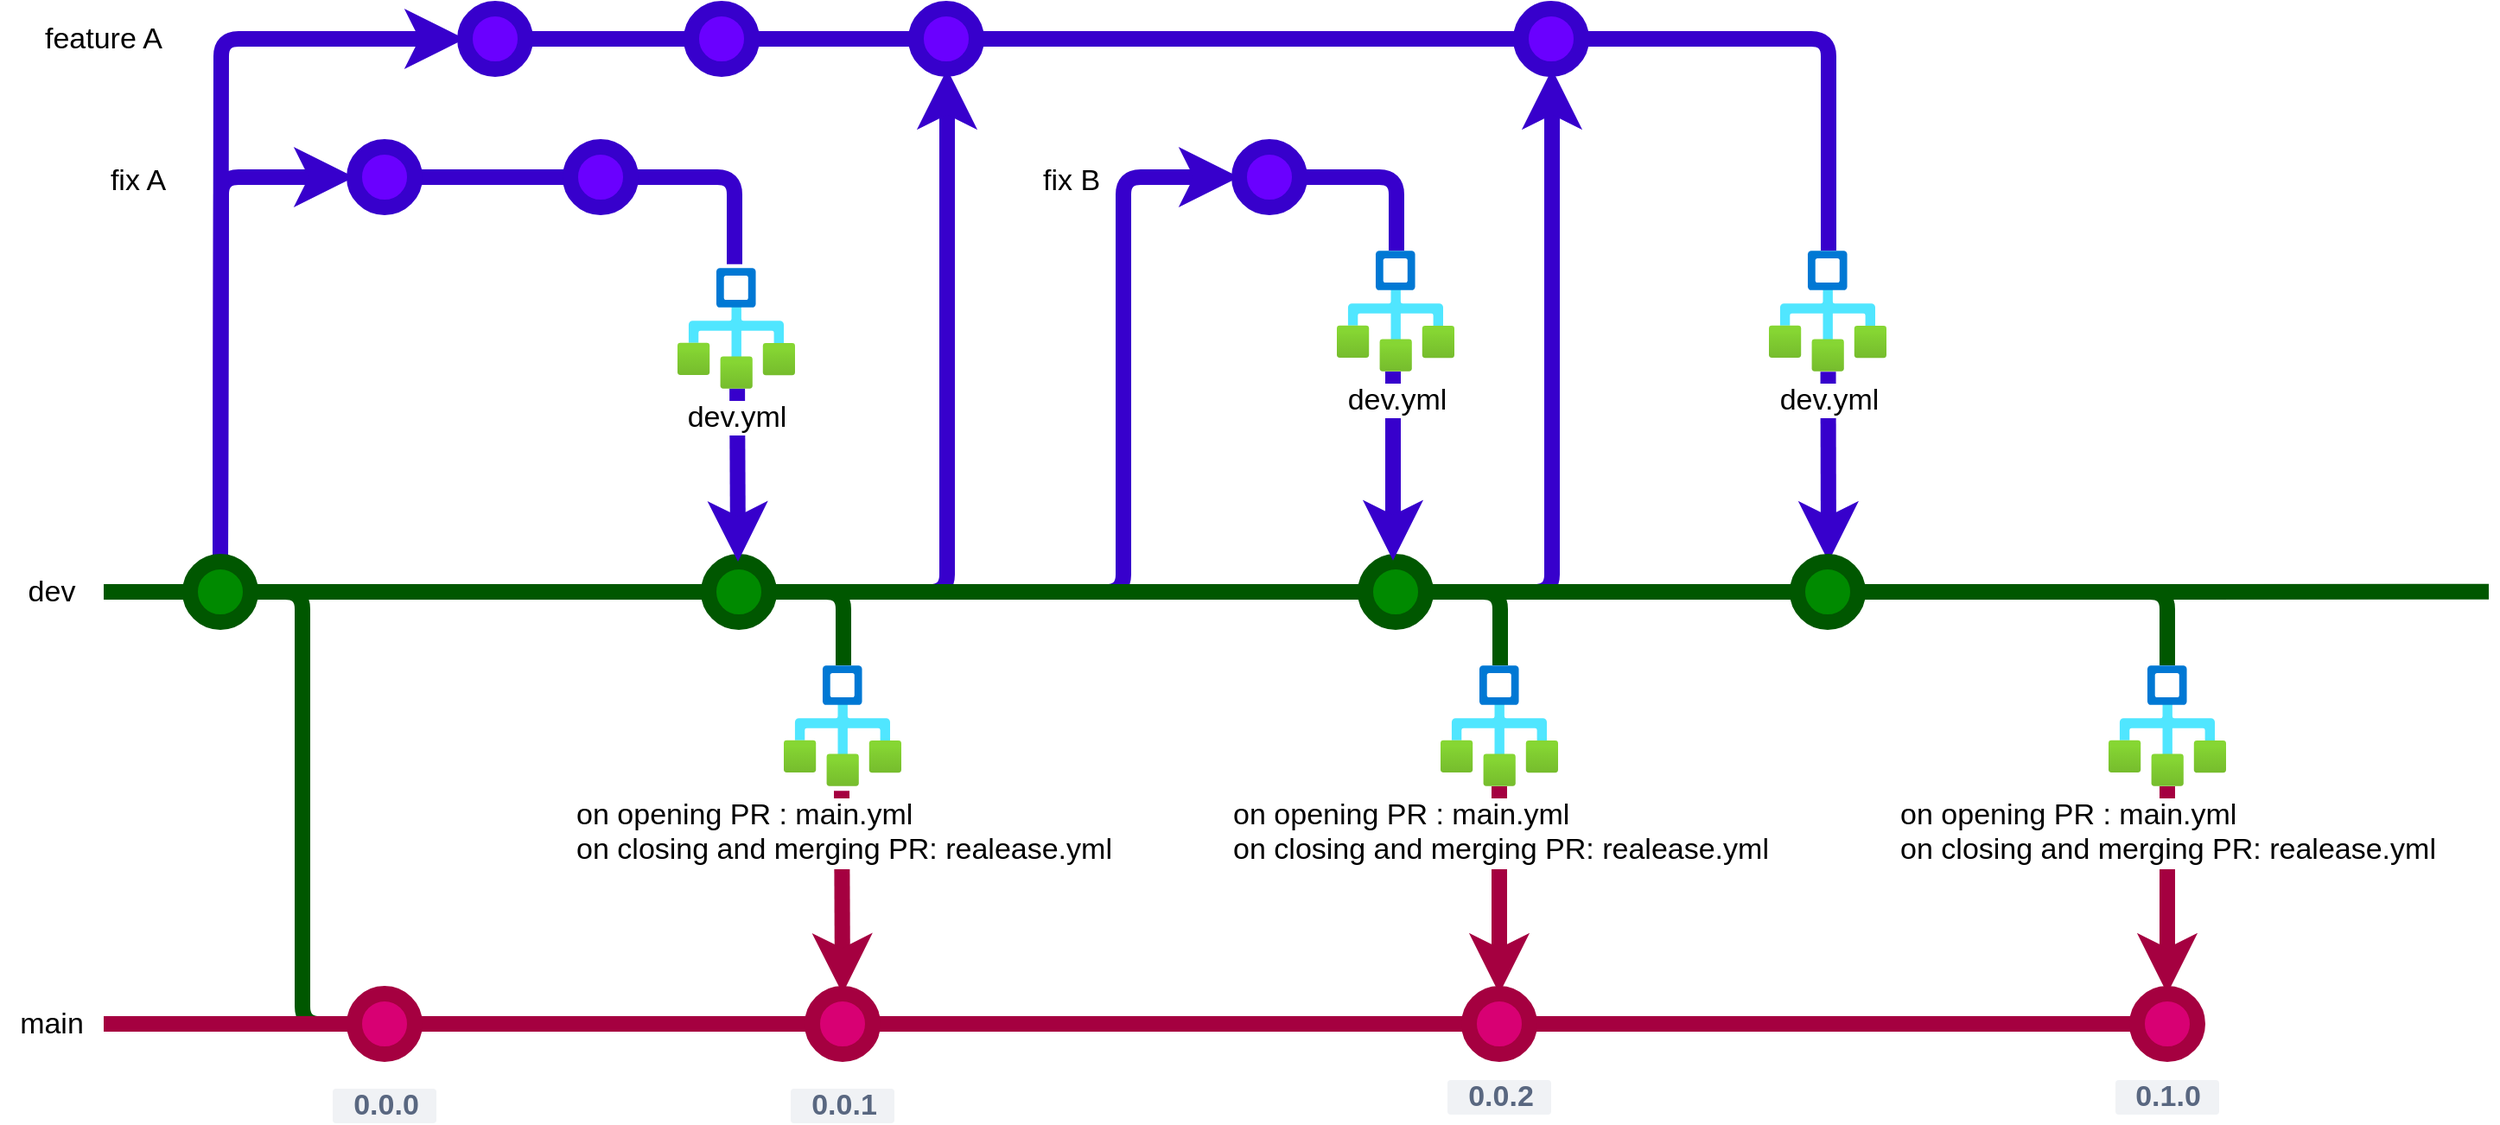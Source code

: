 <mxfile>
    <diagram id="rz2o2xeyBaLNGLrqgSCY" name="Page-1">
        <mxGraphModel dx="642" dy="1147" grid="1" gridSize="10" guides="1" tooltips="1" connect="1" arrows="1" fold="1" page="1" pageScale="1" pageWidth="827" pageHeight="1169" math="0" shadow="0">
            <root>
                <mxCell id="0"/>
                <mxCell id="1" parent="0"/>
                <mxCell id="42" style="edgeStyle=elbowEdgeStyle;html=1;exitX=1;exitY=0.5;exitDx=0;exitDy=0;entryX=0;entryY=0.5;entryDx=0;entryDy=0;strokeWidth=9;endArrow=none;endFill=0;fillColor=#d80073;strokeColor=#A50040;" edge="1" parent="1" source="5" target="41">
                    <mxGeometry relative="1" as="geometry"/>
                </mxCell>
                <mxCell id="5" value="" style="ellipse;whiteSpace=wrap;html=1;aspect=fixed;fillColor=#d80073;fontColor=#ffffff;strokeColor=#A50040;strokeWidth=9;" vertex="1" parent="1">
                    <mxGeometry x="315" y="650" width="35" height="35" as="geometry"/>
                </mxCell>
                <mxCell id="6" value="main" style="text;html=1;strokeColor=none;fillColor=none;align=center;verticalAlign=middle;whiteSpace=wrap;rounded=0;strokeWidth=9;fontSize=17;labelBackgroundColor=default;" vertex="1" parent="1">
                    <mxGeometry x="110" y="652.5" width="60" height="30" as="geometry"/>
                </mxCell>
                <mxCell id="12" value="0.0.0" style="dashed=0;html=1;fillColor=#F0F2F5;strokeColor=none;align=center;rounded=1;arcSize=10;fontColor=#596780;fontStyle=1;fontSize=17;shadow=0;strokeWidth=9;fontFamily=Helvetica;" vertex="1" parent="1">
                    <mxGeometry x="302.5" y="705" width="60" height="20" as="geometry"/>
                </mxCell>
                <mxCell id="17" value="feature A" style="text;html=1;strokeColor=none;fillColor=none;align=center;verticalAlign=middle;whiteSpace=wrap;rounded=0;strokeWidth=9;fontSize=17;labelBackgroundColor=default;" vertex="1" parent="1">
                    <mxGeometry x="130" y="82.5" width="80" height="30" as="geometry"/>
                </mxCell>
                <mxCell id="20" value="fix A" style="text;html=1;strokeColor=none;fillColor=none;align=center;verticalAlign=middle;whiteSpace=wrap;rounded=0;strokeWidth=9;fontSize=17;labelBackgroundColor=default;" vertex="1" parent="1">
                    <mxGeometry x="160" y="165" width="60" height="30" as="geometry"/>
                </mxCell>
                <mxCell id="27" style="edgeStyle=elbowEdgeStyle;html=1;exitX=0.5;exitY=0;exitDx=0;exitDy=0;entryX=0;entryY=0.5;entryDx=0;entryDy=0;strokeWidth=9;endArrow=classic;endFill=1;fillColor=#6a00ff;strokeColor=#3700CC;" edge="1" parent="1" source="22" target="19">
                    <mxGeometry relative="1" as="geometry">
                        <mxPoint x="245.1" y="156.86" as="targetPoint"/>
                        <Array as="points">
                            <mxPoint x="238" y="180"/>
                        </Array>
                    </mxGeometry>
                </mxCell>
                <mxCell id="28" style="edgeStyle=elbowEdgeStyle;html=1;exitX=0.5;exitY=0;exitDx=0;exitDy=0;entryX=0;entryY=0.5;entryDx=0;entryDy=0;strokeWidth=9;endArrow=classic;endFill=1;fillColor=#6a00ff;strokeColor=#3700CC;ignoreEdge=0;startFill=1;orthogonal=0;fixDash=0;rounded=1;" edge="1" parent="1" source="22" target="16">
                    <mxGeometry relative="1" as="geometry">
                        <Array as="points">
                            <mxPoint x="238" y="160"/>
                        </Array>
                    </mxGeometry>
                </mxCell>
                <mxCell id="36" style="edgeStyle=elbowEdgeStyle;html=1;exitX=1;exitY=0.5;exitDx=0;exitDy=0;entryX=0;entryY=0.5;entryDx=0;entryDy=0;strokeWidth=9;endArrow=none;endFill=0;fillColor=#008a00;strokeColor=#005700;" edge="1" parent="1" source="22" target="35">
                    <mxGeometry relative="1" as="geometry"/>
                </mxCell>
                <mxCell id="22" value="" style="ellipse;whiteSpace=wrap;html=1;aspect=fixed;fillColor=#008a00;fontColor=#ffffff;strokeColor=#005700;strokeWidth=9;" vertex="1" parent="1">
                    <mxGeometry x="220" y="400" width="35" height="35" as="geometry"/>
                </mxCell>
                <mxCell id="23" value="dev" style="text;html=1;strokeColor=none;fillColor=none;align=center;verticalAlign=middle;whiteSpace=wrap;rounded=0;strokeWidth=9;fontSize=17;labelBackgroundColor=default;" vertex="1" parent="1">
                    <mxGeometry x="110" y="402.5" width="60" height="30" as="geometry"/>
                </mxCell>
                <mxCell id="24" value="" style="endArrow=none;html=1;edgeStyle=elbowEdgeStyle;entryX=0;entryY=0.5;entryDx=0;entryDy=0;endFill=0;strokeWidth=9;fillColor=#008a00;strokeColor=#005700;" edge="1" parent="1" source="22" target="5">
                    <mxGeometry width="50" height="50" relative="1" as="geometry">
                        <mxPoint x="370" y="530" as="sourcePoint"/>
                        <mxPoint x="420" y="480" as="targetPoint"/>
                    </mxGeometry>
                </mxCell>
                <mxCell id="25" value="" style="endArrow=none;html=1;edgeStyle=elbowEdgeStyle;entryX=0;entryY=0.5;entryDx=0;entryDy=0;endFill=0;strokeWidth=9;exitX=1;exitY=0.5;exitDx=0;exitDy=0;fillColor=#d80073;strokeColor=#A50040;" edge="1" parent="1" source="6" target="5">
                    <mxGeometry width="50" height="50" relative="1" as="geometry">
                        <mxPoint x="265" y="547.5" as="sourcePoint"/>
                        <mxPoint x="325.0" y="677.5" as="targetPoint"/>
                    </mxGeometry>
                </mxCell>
                <mxCell id="26" value="" style="endArrow=none;html=1;edgeStyle=elbowEdgeStyle;endFill=0;strokeWidth=9;exitX=1;exitY=0.5;exitDx=0;exitDy=0;entryX=0;entryY=0.5;entryDx=0;entryDy=0;fillColor=#008a00;strokeColor=#005700;" edge="1" parent="1" source="23" target="22">
                    <mxGeometry width="50" height="50" relative="1" as="geometry">
                        <mxPoint x="135" y="480" as="sourcePoint"/>
                        <mxPoint x="200" y="418" as="targetPoint"/>
                    </mxGeometry>
                </mxCell>
                <mxCell id="31" style="edgeStyle=elbowEdgeStyle;html=1;exitX=1;exitY=0.5;exitDx=0;exitDy=0;entryX=0;entryY=0.5;entryDx=0;entryDy=0;strokeWidth=9;endArrow=none;endFill=0;fillColor=#6a00ff;strokeColor=#3700CC;" edge="1" parent="1" source="19" target="29">
                    <mxGeometry relative="1" as="geometry"/>
                </mxCell>
                <mxCell id="19" value="" style="ellipse;whiteSpace=wrap;html=1;aspect=fixed;fillColor=#6a00ff;fontColor=#ffffff;strokeColor=#3700CC;strokeWidth=9;" vertex="1" parent="1">
                    <mxGeometry x="315" y="160" width="35" height="35" as="geometry"/>
                </mxCell>
                <mxCell id="34" style="edgeStyle=elbowEdgeStyle;html=1;exitX=1;exitY=0.5;exitDx=0;exitDy=0;entryX=0;entryY=0.5;entryDx=0;entryDy=0;strokeWidth=9;endArrow=none;endFill=0;fillColor=#6a00ff;strokeColor=#3700CC;" edge="1" parent="1" source="16" target="33">
                    <mxGeometry relative="1" as="geometry"/>
                </mxCell>
                <mxCell id="16" value="" style="ellipse;whiteSpace=wrap;html=1;aspect=fixed;fillColor=#6a00ff;fontColor=#ffffff;strokeColor=#3700CC;strokeWidth=9;" vertex="1" parent="1">
                    <mxGeometry x="379" y="80" width="35" height="35" as="geometry"/>
                </mxCell>
                <mxCell id="39" style="edgeStyle=elbowEdgeStyle;html=1;exitX=1;exitY=0.5;exitDx=0;exitDy=0;entryX=0.492;entryY=-0.031;entryDx=0;entryDy=0;entryPerimeter=0;strokeWidth=9;endArrow=none;endFill=0;fillColor=#6a00ff;strokeColor=#3700CC;" edge="1" parent="1" source="29" target="38">
                    <mxGeometry relative="1" as="geometry">
                        <Array as="points">
                            <mxPoint x="535" y="190"/>
                            <mxPoint x="520" y="180"/>
                        </Array>
                    </mxGeometry>
                </mxCell>
                <mxCell id="29" value="" style="ellipse;whiteSpace=wrap;html=1;aspect=fixed;fillColor=#6a00ff;fontColor=#ffffff;strokeColor=#3700CC;strokeWidth=9;" vertex="1" parent="1">
                    <mxGeometry x="440" y="160" width="35" height="35" as="geometry"/>
                </mxCell>
                <mxCell id="48" style="edgeStyle=elbowEdgeStyle;html=1;exitX=1;exitY=0.5;exitDx=0;exitDy=0;entryX=0;entryY=0.5;entryDx=0;entryDy=0;strokeWidth=9;endArrow=none;endFill=0;fillColor=#6a00ff;strokeColor=#3700CC;" edge="1" parent="1" source="33" target="47">
                    <mxGeometry relative="1" as="geometry"/>
                </mxCell>
                <mxCell id="33" value="" style="ellipse;whiteSpace=wrap;html=1;aspect=fixed;fillColor=#6a00ff;fontColor=#ffffff;strokeColor=#3700CC;strokeWidth=9;" vertex="1" parent="1">
                    <mxGeometry x="510" y="80" width="35" height="35" as="geometry"/>
                </mxCell>
                <mxCell id="49" style="edgeStyle=elbowEdgeStyle;html=1;exitX=1;exitY=0.5;exitDx=0;exitDy=0;entryX=0.5;entryY=1;entryDx=0;entryDy=0;strokeWidth=9;endArrow=classic;endFill=1;fillColor=#6a00ff;strokeColor=#3700CC;" edge="1" parent="1" source="35" target="47">
                    <mxGeometry relative="1" as="geometry">
                        <Array as="points">
                            <mxPoint x="658" y="260"/>
                        </Array>
                    </mxGeometry>
                </mxCell>
                <mxCell id="54" style="edgeStyle=elbowEdgeStyle;html=1;exitX=1;exitY=0.5;exitDx=0;exitDy=0;entryX=0;entryY=0.5;entryDx=0;entryDy=0;strokeWidth=9;endArrow=classic;endFill=1;fillColor=#6a00ff;strokeColor=#3700CC;" edge="1" parent="1" source="35" target="53">
                    <mxGeometry relative="1" as="geometry">
                        <Array as="points">
                            <mxPoint x="760" y="250"/>
                            <mxPoint x="730" y="280"/>
                            <mxPoint x="750" y="210"/>
                            <mxPoint x="810" y="240"/>
                            <mxPoint x="770" y="270"/>
                            <mxPoint x="810" y="280"/>
                        </Array>
                    </mxGeometry>
                </mxCell>
                <mxCell id="58" style="edgeStyle=elbowEdgeStyle;html=1;exitX=1;exitY=0.5;exitDx=0;exitDy=0;entryX=0;entryY=0.5;entryDx=0;entryDy=0;strokeWidth=9;endArrow=none;endFill=0;fillColor=#008a00;strokeColor=#005700;" edge="1" parent="1" source="35" target="57">
                    <mxGeometry relative="1" as="geometry"/>
                </mxCell>
                <mxCell id="35" value="" style="ellipse;whiteSpace=wrap;html=1;aspect=fixed;fillColor=#008a00;fontColor=#ffffff;strokeColor=#005700;strokeWidth=9;" vertex="1" parent="1">
                    <mxGeometry x="520" y="400" width="35" height="35" as="geometry"/>
                </mxCell>
                <mxCell id="40" value="" style="edgeStyle=elbowEdgeStyle;html=1;strokeWidth=9;endArrow=classic;endFill=1;exitX=0.508;exitY=0.998;exitDx=0;exitDy=0;exitPerimeter=0;entryX=0.5;entryY=0;entryDx=0;entryDy=0;fillColor=#6a00ff;strokeColor=#3700CC;" edge="1" parent="1" source="38" target="35">
                    <mxGeometry relative="1" as="geometry"/>
                </mxCell>
                <mxCell id="38" value="dev.yml" style="aspect=fixed;html=1;points=[];align=center;image;fontSize=17;image=img/lib/azure2/general/Workflow.svg;strokeWidth=9;" vertex="1" parent="1">
                    <mxGeometry x="502" y="230" width="68" height="70" as="geometry"/>
                </mxCell>
                <mxCell id="46" style="edgeStyle=elbowEdgeStyle;html=1;exitX=0.5;exitY=0;exitDx=0;exitDy=0;entryX=0.478;entryY=1.038;entryDx=0;entryDy=0;entryPerimeter=0;strokeWidth=9;endArrow=none;endFill=0;fillColor=#d80073;strokeColor=#A50040;startArrow=classic;startFill=1;" edge="1" parent="1" source="41" target="44">
                    <mxGeometry relative="1" as="geometry"/>
                </mxCell>
                <mxCell id="67" style="edgeStyle=elbowEdgeStyle;html=1;exitX=1;exitY=0.5;exitDx=0;exitDy=0;entryX=0;entryY=0.5;entryDx=0;entryDy=0;strokeWidth=9;endArrow=none;endFill=0;fillColor=#d80073;strokeColor=#A50040;" edge="1" parent="1" source="41" target="62">
                    <mxGeometry relative="1" as="geometry"/>
                </mxCell>
                <mxCell id="41" value="" style="ellipse;whiteSpace=wrap;html=1;aspect=fixed;fillColor=#d80073;fontColor=#ffffff;strokeColor=#A50040;strokeWidth=9;" vertex="1" parent="1">
                    <mxGeometry x="580" y="650" width="35" height="35" as="geometry"/>
                </mxCell>
                <mxCell id="45" value="" style="edgeStyle=elbowEdgeStyle;html=1;exitX=1;exitY=0.5;exitDx=0;exitDy=0;entryX=0.5;entryY=0;entryDx=0;entryDy=0;strokeWidth=9;endArrow=none;endFill=0;fillColor=#008a00;strokeColor=#005700;" edge="1" parent="1" source="35" target="44">
                    <mxGeometry relative="1" as="geometry">
                        <mxPoint x="555.0" y="417.5" as="sourcePoint"/>
                        <mxPoint x="597.5" y="580" as="targetPoint"/>
                        <Array as="points">
                            <mxPoint x="598" y="430"/>
                        </Array>
                    </mxGeometry>
                </mxCell>
                <mxCell id="44" value="&lt;div style=&quot;text-align: left; font-size: 17px;&quot;&gt;on opening PR : main.yml&lt;/div&gt;&lt;div style=&quot;text-align: left; font-size: 17px;&quot;&gt;on closing and merging PR: realease.yml&lt;/div&gt;" style="aspect=fixed;html=1;points=[];align=center;image;fontSize=17;image=img/lib/azure2/general/Workflow.svg;strokeWidth=9;" vertex="1" parent="1">
                    <mxGeometry x="563.5" y="460" width="68" height="70" as="geometry"/>
                </mxCell>
                <mxCell id="55" style="edgeStyle=elbowEdgeStyle;html=1;exitX=1;exitY=0.5;exitDx=0;exitDy=0;entryX=0;entryY=0.5;entryDx=0;entryDy=0;strokeWidth=9;endArrow=none;endFill=0;fillColor=#6a00ff;strokeColor=#3700CC;" edge="1" parent="1" source="47" target="51">
                    <mxGeometry relative="1" as="geometry"/>
                </mxCell>
                <mxCell id="47" value="" style="ellipse;whiteSpace=wrap;html=1;aspect=fixed;fillColor=#6a00ff;fontColor=#ffffff;strokeColor=#3700CC;strokeWidth=9;" vertex="1" parent="1">
                    <mxGeometry x="640" y="80" width="35" height="35" as="geometry"/>
                </mxCell>
                <mxCell id="50" value="0.0.1" style="dashed=0;html=1;fillColor=#F0F2F5;strokeColor=none;align=center;rounded=1;arcSize=10;fontColor=#596780;fontStyle=1;fontSize=17;shadow=0;strokeWidth=9;fontFamily=Helvetica;" vertex="1" parent="1">
                    <mxGeometry x="567.5" y="705" width="60" height="20" as="geometry"/>
                </mxCell>
                <mxCell id="70" style="edgeStyle=elbowEdgeStyle;html=1;exitX=0.504;exitY=1.002;exitDx=0;exitDy=0;entryX=0.5;entryY=0;entryDx=0;entryDy=0;strokeWidth=9;endArrow=classic;endFill=1;fillColor=#6a00ff;strokeColor=#3700CC;startArrow=none;exitPerimeter=0;" edge="1" parent="1" source="85" target="69">
                    <mxGeometry relative="1" as="geometry">
                        <Array as="points">
                            <mxPoint x="1168" y="340"/>
                        </Array>
                    </mxGeometry>
                </mxCell>
                <mxCell id="51" value="" style="ellipse;whiteSpace=wrap;html=1;aspect=fixed;fillColor=#6a00ff;fontColor=#ffffff;strokeColor=#3700CC;strokeWidth=9;" vertex="1" parent="1">
                    <mxGeometry x="990" y="80" width="35" height="35" as="geometry"/>
                </mxCell>
                <mxCell id="53" value="" style="ellipse;whiteSpace=wrap;html=1;aspect=fixed;fillColor=#6a00ff;fontColor=#ffffff;strokeColor=#3700CC;strokeWidth=9;" vertex="1" parent="1">
                    <mxGeometry x="827" y="160" width="35" height="35" as="geometry"/>
                </mxCell>
                <mxCell id="56" value="fix B" style="text;html=1;strokeColor=none;fillColor=none;align=center;verticalAlign=middle;whiteSpace=wrap;rounded=0;strokeWidth=9;fontSize=17;labelBackgroundColor=default;" vertex="1" parent="1">
                    <mxGeometry x="700" y="165" width="60" height="30" as="geometry"/>
                </mxCell>
                <mxCell id="71" style="edgeStyle=elbowEdgeStyle;html=1;exitX=1;exitY=0.5;exitDx=0;exitDy=0;entryX=0.5;entryY=1;entryDx=0;entryDy=0;strokeWidth=9;endArrow=classic;endFill=1;fillColor=#6a00ff;strokeColor=#3700CC;" edge="1" parent="1" source="57" target="51">
                    <mxGeometry relative="1" as="geometry">
                        <Array as="points">
                            <mxPoint x="1008" y="270"/>
                        </Array>
                    </mxGeometry>
                </mxCell>
                <mxCell id="72" style="edgeStyle=elbowEdgeStyle;html=1;exitX=1;exitY=0.5;exitDx=0;exitDy=0;entryX=0;entryY=0.5;entryDx=0;entryDy=0;strokeWidth=9;endArrow=none;endFill=0;fillColor=#008a00;strokeColor=#005700;" edge="1" parent="1" source="57" target="69">
                    <mxGeometry relative="1" as="geometry"/>
                </mxCell>
                <mxCell id="57" value="" style="ellipse;whiteSpace=wrap;html=1;aspect=fixed;fillColor=#008a00;fontColor=#ffffff;strokeColor=#005700;strokeWidth=9;" vertex="1" parent="1">
                    <mxGeometry x="900" y="400" width="35" height="35" as="geometry"/>
                </mxCell>
                <mxCell id="61" value="" style="edgeStyle=elbowEdgeStyle;html=1;exitX=1;exitY=0.5;exitDx=0;exitDy=0;entryX=0.5;entryY=0;entryDx=0;entryDy=0;strokeWidth=9;endArrow=none;endFill=0;fillColor=#6a00ff;strokeColor=#3700CC;" edge="1" parent="1" source="53" target="60">
                    <mxGeometry relative="1" as="geometry">
                        <mxPoint x="815" y="157.5" as="sourcePoint"/>
                        <mxPoint x="917.5" y="400" as="targetPoint"/>
                        <Array as="points">
                            <mxPoint x="918" y="190"/>
                        </Array>
                    </mxGeometry>
                </mxCell>
                <mxCell id="66" style="edgeStyle=elbowEdgeStyle;html=1;exitX=0.5;exitY=0;exitDx=0;exitDy=0;strokeWidth=9;endArrow=none;endFill=0;fillColor=#d80073;strokeColor=#A50040;startArrow=classic;startFill=1;" edge="1" parent="1" source="62" target="64">
                    <mxGeometry relative="1" as="geometry"/>
                </mxCell>
                <mxCell id="79" style="edgeStyle=elbowEdgeStyle;html=1;exitX=1;exitY=0.5;exitDx=0;exitDy=0;entryX=0;entryY=0.5;entryDx=0;entryDy=0;strokeWidth=9;startArrow=none;startFill=0;endArrow=none;endFill=0;fillColor=#d80073;strokeColor=#A50040;" edge="1" parent="1" source="62" target="73">
                    <mxGeometry relative="1" as="geometry"/>
                </mxCell>
                <mxCell id="62" value="" style="ellipse;whiteSpace=wrap;html=1;aspect=fixed;fillColor=#d80073;fontColor=#ffffff;strokeColor=#A50040;strokeWidth=9;" vertex="1" parent="1">
                    <mxGeometry x="960" y="650" width="35" height="35" as="geometry"/>
                </mxCell>
                <mxCell id="65" value="" style="edgeStyle=elbowEdgeStyle;html=1;exitX=1;exitY=0.5;exitDx=0;exitDy=0;entryX=0.5;entryY=0;entryDx=0;entryDy=0;strokeWidth=9;endArrow=none;endFill=0;fillColor=#008a00;strokeColor=#005700;" edge="1" parent="1" source="57" target="64">
                    <mxGeometry relative="1" as="geometry">
                        <mxPoint x="935" y="417.5" as="sourcePoint"/>
                        <mxPoint x="977.5" y="580" as="targetPoint"/>
                        <Array as="points">
                            <mxPoint x="978" y="430"/>
                        </Array>
                    </mxGeometry>
                </mxCell>
                <mxCell id="64" value="&lt;div style=&quot;text-align: left; font-size: 17px;&quot;&gt;on opening PR : main.yml&lt;/div&gt;&lt;div style=&quot;text-align: left; font-size: 17px;&quot;&gt;on closing and merging PR: realease.yml&lt;/div&gt;" style="aspect=fixed;html=1;points=[];align=center;image;fontSize=17;image=img/lib/azure2/general/Workflow.svg;strokeWidth=9;" vertex="1" parent="1">
                    <mxGeometry x="943.5" y="460" width="68" height="70" as="geometry"/>
                </mxCell>
                <mxCell id="68" value="0.0.2" style="dashed=0;html=1;fillColor=#F0F2F5;strokeColor=none;align=center;rounded=1;arcSize=10;fontColor=#596780;fontStyle=1;fontSize=17;shadow=0;strokeWidth=9;fontFamily=Helvetica;" vertex="1" parent="1">
                    <mxGeometry x="947.5" y="700" width="60" height="20" as="geometry"/>
                </mxCell>
                <mxCell id="78" style="edgeStyle=elbowEdgeStyle;html=1;exitX=1;exitY=0.5;exitDx=0;exitDy=0;strokeWidth=9;startArrow=none;startFill=0;endArrow=none;endFill=0;fillColor=#008a00;strokeColor=#005700;" edge="1" parent="1" source="69">
                    <mxGeometry relative="1" as="geometry">
                        <mxPoint x="1550" y="417.333" as="targetPoint"/>
                    </mxGeometry>
                </mxCell>
                <mxCell id="69" value="" style="ellipse;whiteSpace=wrap;html=1;aspect=fixed;fillColor=#008a00;fontColor=#ffffff;strokeColor=#005700;strokeWidth=9;" vertex="1" parent="1">
                    <mxGeometry x="1150" y="400" width="35" height="35" as="geometry"/>
                </mxCell>
                <mxCell id="77" style="edgeStyle=elbowEdgeStyle;html=1;exitX=0.5;exitY=0;exitDx=0;exitDy=0;strokeWidth=9;startArrow=classic;startFill=1;endArrow=none;endFill=0;fillColor=#d80073;strokeColor=#A50040;" edge="1" parent="1" source="73" target="75">
                    <mxGeometry relative="1" as="geometry"/>
                </mxCell>
                <mxCell id="73" value="" style="ellipse;whiteSpace=wrap;html=1;aspect=fixed;fillColor=#d80073;fontColor=#ffffff;strokeColor=#A50040;strokeWidth=9;" vertex="1" parent="1">
                    <mxGeometry x="1346.5" y="650" width="35" height="35" as="geometry"/>
                </mxCell>
                <mxCell id="76" value="" style="edgeStyle=elbowEdgeStyle;html=1;exitX=1;exitY=0.5;exitDx=0;exitDy=0;entryX=0.5;entryY=0;entryDx=0;entryDy=0;strokeWidth=9;startArrow=none;startFill=0;endArrow=none;endFill=1;fillColor=#008a00;strokeColor=#005700;" edge="1" parent="1" source="69" target="75">
                    <mxGeometry relative="1" as="geometry">
                        <mxPoint x="1185" y="417.5" as="sourcePoint"/>
                        <mxPoint x="1240.5" y="650" as="targetPoint"/>
                        <Array as="points">
                            <mxPoint x="1364" y="440"/>
                        </Array>
                    </mxGeometry>
                </mxCell>
                <mxCell id="75" value="&lt;div style=&quot;text-align: left; font-size: 17px;&quot;&gt;on opening PR : main.yml&lt;/div&gt;&lt;div style=&quot;text-align: left; font-size: 17px;&quot;&gt;on closing and merging PR: realease.yml&lt;/div&gt;" style="aspect=fixed;html=1;points=[];align=center;image;fontSize=17;image=img/lib/azure2/general/Workflow.svg;strokeWidth=9;" vertex="1" parent="1">
                    <mxGeometry x="1330" y="460" width="68" height="70" as="geometry"/>
                </mxCell>
                <mxCell id="80" value="0.1.0" style="dashed=0;html=1;fillColor=#F0F2F5;strokeColor=none;align=center;rounded=1;arcSize=10;fontColor=#596780;fontStyle=1;fontSize=17;shadow=0;strokeWidth=9;fontFamily=Helvetica;" vertex="1" parent="1">
                    <mxGeometry x="1334" y="700" width="60" height="20" as="geometry"/>
                </mxCell>
                <mxCell id="81" value="" style="edgeStyle=elbowEdgeStyle;html=1;strokeWidth=9;endArrow=classic;endFill=1;fillColor=#6a00ff;strokeColor=#3700CC;entryX=0.443;entryY=-0.019;entryDx=0;entryDy=0;entryPerimeter=0;" edge="1" parent="1" target="57">
                    <mxGeometry relative="1" as="geometry">
                        <mxPoint x="916" y="290" as="sourcePoint"/>
                        <mxPoint x="920" y="400" as="targetPoint"/>
                        <Array as="points">
                            <mxPoint x="916" y="350"/>
                        </Array>
                    </mxGeometry>
                </mxCell>
                <mxCell id="60" value="dev.yml" style="aspect=fixed;html=1;points=[];align=center;image;fontSize=17;image=img/lib/azure2/general/Workflow.svg;strokeWidth=9;" vertex="1" parent="1">
                    <mxGeometry x="883.5" y="220" width="68" height="70" as="geometry"/>
                </mxCell>
                <mxCell id="86" value="" style="edgeStyle=elbowEdgeStyle;html=1;exitX=1;exitY=0.5;exitDx=0;exitDy=0;entryX=0.5;entryY=0;entryDx=0;entryDy=0;strokeWidth=9;endArrow=none;endFill=1;fillColor=#6a00ff;strokeColor=#3700CC;" edge="1" parent="1" source="51" target="85">
                    <mxGeometry relative="1" as="geometry">
                        <mxPoint x="1025" y="97.5" as="sourcePoint"/>
                        <mxPoint x="1167.5" y="400" as="targetPoint"/>
                        <Array as="points">
                            <mxPoint x="1168" y="160"/>
                        </Array>
                    </mxGeometry>
                </mxCell>
                <mxCell id="85" value="dev.yml" style="aspect=fixed;html=1;points=[];align=center;image;fontSize=17;image=img/lib/azure2/general/Workflow.svg;strokeWidth=9;" vertex="1" parent="1">
                    <mxGeometry x="1133.5" y="220" width="68" height="70" as="geometry"/>
                </mxCell>
            </root>
        </mxGraphModel>
    </diagram>
</mxfile>